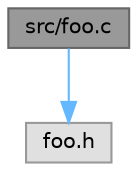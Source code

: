 digraph "src/foo.c"
{
 // LATEX_PDF_SIZE
  bgcolor="transparent";
  edge [fontname=Helvetica,fontsize=10,labelfontname=Helvetica,labelfontsize=10];
  node [fontname=Helvetica,fontsize=10,shape=box,height=0.2,width=0.4];
  Node1 [id="Node000001",label="src/foo.c",height=0.2,width=0.4,color="gray40", fillcolor="grey60", style="filled", fontcolor="black",tooltip="Codigo fuente del modulo foo."];
  Node1 -> Node2 [id="edge1_Node000001_Node000002",color="steelblue1",style="solid",tooltip=" "];
  Node2 [id="Node000002",label="foo.h",height=0.2,width=0.4,color="grey60", fillcolor="#E0E0E0", style="filled",tooltip=" "];
}
